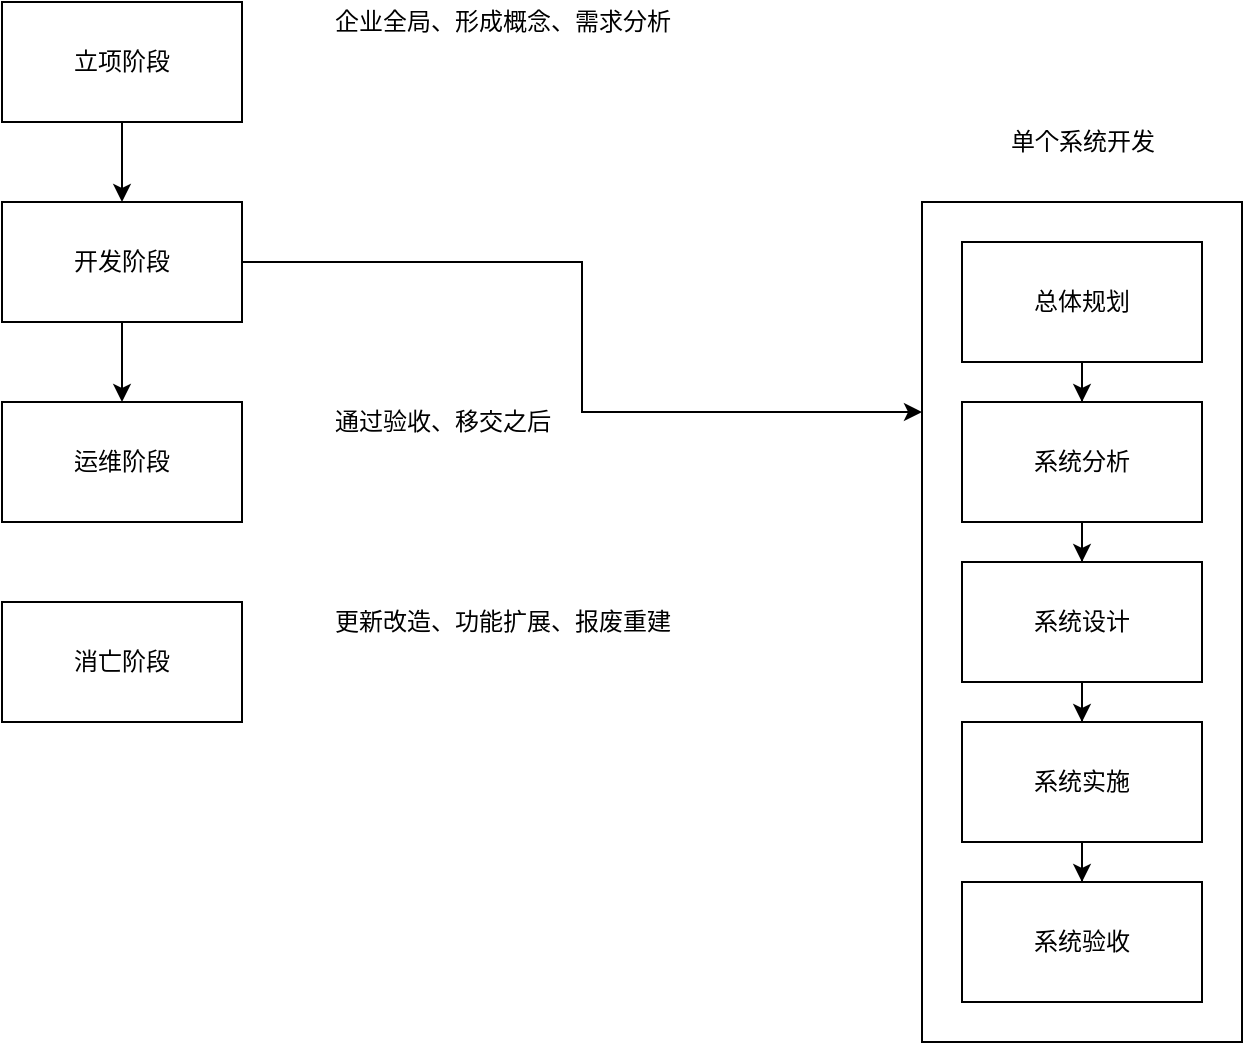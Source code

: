<mxfile>
    <diagram id="z6vpVJ9GP8qA7Oyi2ZBP" name="Page-1">
        <mxGraphModel dx="774" dy="627" grid="1" gridSize="10" guides="1" tooltips="1" connect="1" arrows="1" fold="1" page="1" pageScale="1" pageWidth="827" pageHeight="1169" math="0" shadow="0">
            <root>
                <mxCell id="0"/>
                <mxCell id="1" parent="0"/>
                <mxCell id="21" value="" style="whiteSpace=wrap;html=1;" parent="1" vertex="1">
                    <mxGeometry x="580" y="180" width="160" height="420" as="geometry"/>
                </mxCell>
                <mxCell id="24" value="" style="edgeStyle=orthogonalEdgeStyle;rounded=0;orthogonalLoop=1;jettySize=auto;html=1;" edge="1" parent="1" source="2" target="3">
                    <mxGeometry relative="1" as="geometry"/>
                </mxCell>
                <mxCell id="2" value="立项阶段" style="whiteSpace=wrap;html=1;" parent="1" vertex="1">
                    <mxGeometry x="120" y="80" width="120" height="60" as="geometry"/>
                </mxCell>
                <mxCell id="23" style="edgeStyle=orthogonalEdgeStyle;rounded=0;orthogonalLoop=1;jettySize=auto;html=1;entryX=0;entryY=0.25;entryDx=0;entryDy=0;" parent="1" source="3" target="21" edge="1">
                    <mxGeometry relative="1" as="geometry"/>
                </mxCell>
                <mxCell id="25" value="" style="edgeStyle=orthogonalEdgeStyle;rounded=0;orthogonalLoop=1;jettySize=auto;html=1;" edge="1" parent="1" source="3" target="4">
                    <mxGeometry relative="1" as="geometry"/>
                </mxCell>
                <mxCell id="3" value="开发阶段" style="whiteSpace=wrap;html=1;" parent="1" vertex="1">
                    <mxGeometry x="120" y="180" width="120" height="60" as="geometry"/>
                </mxCell>
                <mxCell id="4" value="运维阶段" style="whiteSpace=wrap;html=1;" parent="1" vertex="1">
                    <mxGeometry x="120" y="280" width="120" height="60" as="geometry"/>
                </mxCell>
                <mxCell id="5" value="消亡阶段" style="whiteSpace=wrap;html=1;" parent="1" vertex="1">
                    <mxGeometry x="120" y="380" width="120" height="60" as="geometry"/>
                </mxCell>
                <mxCell id="6" value="企业全局、形成概念、需求分析" style="text;html=1;align=center;verticalAlign=middle;resizable=0;points=[];autosize=1;strokeColor=none;" parent="1" vertex="1">
                    <mxGeometry x="280" y="80" width="180" height="20" as="geometry"/>
                </mxCell>
                <mxCell id="7" value="通过验收、移交之后" style="text;html=1;align=center;verticalAlign=middle;resizable=0;points=[];autosize=1;strokeColor=none;" parent="1" vertex="1">
                    <mxGeometry x="280" y="280" width="120" height="20" as="geometry"/>
                </mxCell>
                <mxCell id="8" value="更新改造、功能扩展、报废重建" style="text;html=1;align=center;verticalAlign=middle;resizable=0;points=[];autosize=1;strokeColor=none;" parent="1" vertex="1">
                    <mxGeometry x="280" y="380" width="180" height="20" as="geometry"/>
                </mxCell>
                <mxCell id="28" style="edgeStyle=orthogonalEdgeStyle;rounded=0;orthogonalLoop=1;jettySize=auto;html=1;entryX=0.5;entryY=0;entryDx=0;entryDy=0;" edge="1" parent="1" source="15" target="17">
                    <mxGeometry relative="1" as="geometry"/>
                </mxCell>
                <mxCell id="15" value="总体规划" style="whiteSpace=wrap;html=1;" parent="1" vertex="1">
                    <mxGeometry x="600" y="200" width="120" height="60" as="geometry"/>
                </mxCell>
                <mxCell id="29" style="edgeStyle=orthogonalEdgeStyle;rounded=0;orthogonalLoop=1;jettySize=auto;html=1;entryX=0.5;entryY=0;entryDx=0;entryDy=0;" edge="1" parent="1" source="17" target="18">
                    <mxGeometry relative="1" as="geometry"/>
                </mxCell>
                <mxCell id="17" value="系统分析" style="whiteSpace=wrap;html=1;" parent="1" vertex="1">
                    <mxGeometry x="600" y="280" width="120" height="60" as="geometry"/>
                </mxCell>
                <mxCell id="30" style="edgeStyle=orthogonalEdgeStyle;rounded=0;orthogonalLoop=1;jettySize=auto;html=1;entryX=0.5;entryY=0;entryDx=0;entryDy=0;" edge="1" parent="1" source="18" target="19">
                    <mxGeometry relative="1" as="geometry"/>
                </mxCell>
                <mxCell id="18" value="系统设计" style="whiteSpace=wrap;html=1;" parent="1" vertex="1">
                    <mxGeometry x="600" y="360" width="120" height="60" as="geometry"/>
                </mxCell>
                <mxCell id="32" style="edgeStyle=orthogonalEdgeStyle;rounded=0;orthogonalLoop=1;jettySize=auto;html=1;entryX=0.5;entryY=0;entryDx=0;entryDy=0;" edge="1" parent="1" source="19" target="20">
                    <mxGeometry relative="1" as="geometry"/>
                </mxCell>
                <mxCell id="19" value="系统实施" style="whiteSpace=wrap;html=1;" parent="1" vertex="1">
                    <mxGeometry x="600" y="440" width="120" height="60" as="geometry"/>
                </mxCell>
                <mxCell id="20" value="系统验收" style="whiteSpace=wrap;html=1;" parent="1" vertex="1">
                    <mxGeometry x="600" y="520" width="120" height="60" as="geometry"/>
                </mxCell>
                <mxCell id="22" value="单个系统开发" style="text;html=1;align=center;verticalAlign=middle;resizable=0;points=[];autosize=1;strokeColor=none;" parent="1" vertex="1">
                    <mxGeometry x="615" y="140" width="90" height="20" as="geometry"/>
                </mxCell>
            </root>
        </mxGraphModel>
    </diagram>
</mxfile>